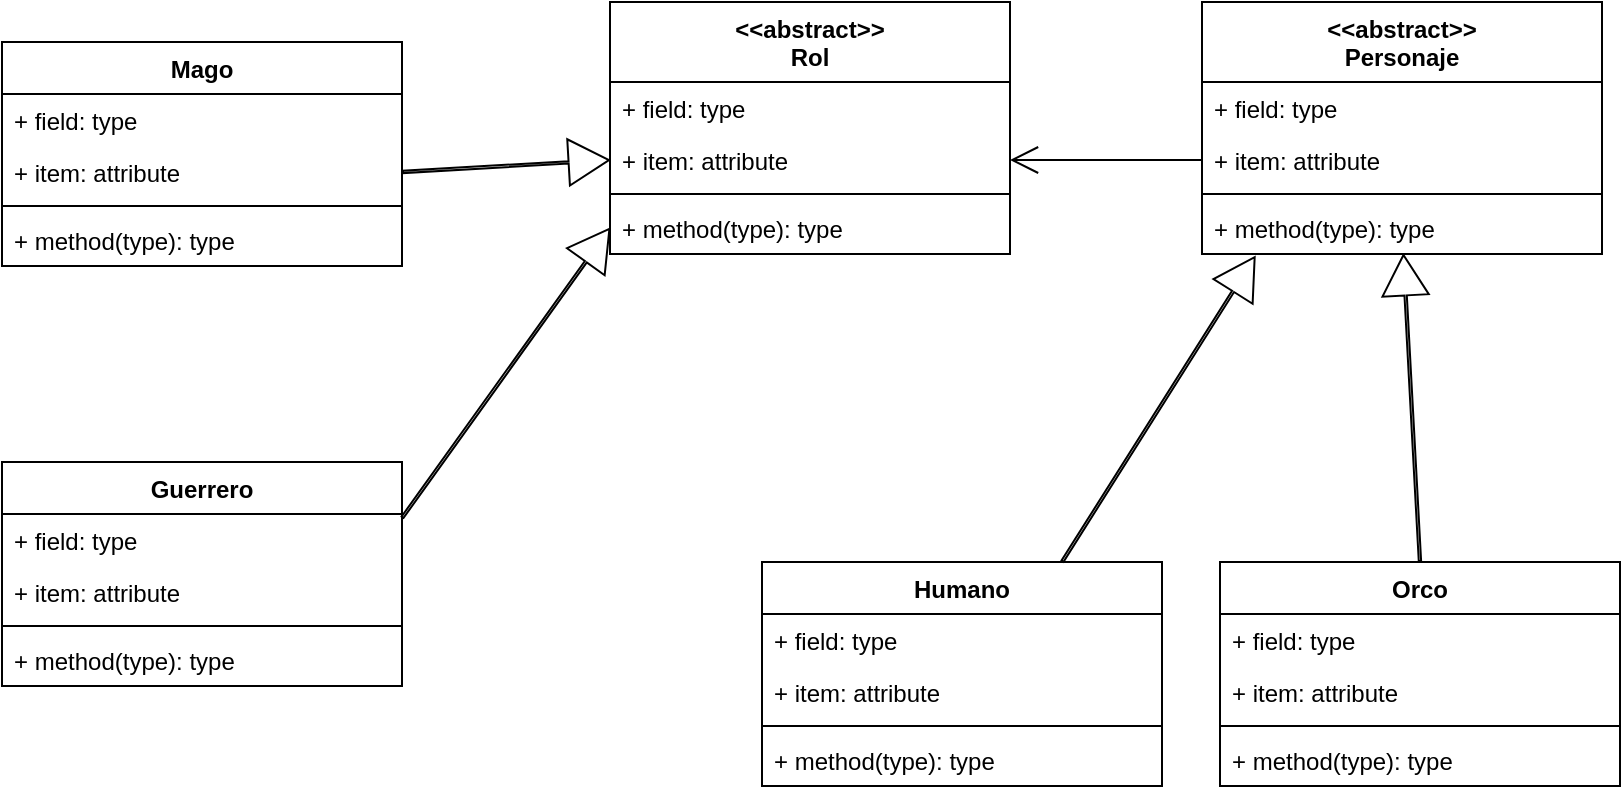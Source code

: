 <mxfile version="25.0.3">
  <diagram name="Página-1" id="3HuNfIoWD6EJc1vjBlc8">
    <mxGraphModel dx="1087" dy="874" grid="1" gridSize="10" guides="1" tooltips="1" connect="1" arrows="1" fold="1" page="1" pageScale="1" pageWidth="827" pageHeight="1169" math="0" shadow="0">
      <root>
        <mxCell id="0" />
        <mxCell id="1" parent="0" />
        <mxCell id="ZkOLrOUhAeONABFlKtyJ-6" value="Mago" style="swimlane;fontStyle=1;align=center;verticalAlign=top;childLayout=stackLayout;horizontal=1;startSize=26;horizontalStack=0;resizeParent=1;resizeParentMax=0;resizeLast=0;collapsible=1;marginBottom=0;whiteSpace=wrap;html=1;" vertex="1" parent="1">
          <mxGeometry x="10" y="160" width="200" height="112" as="geometry" />
        </mxCell>
        <mxCell id="ZkOLrOUhAeONABFlKtyJ-7" value="+ field: type" style="text;strokeColor=none;fillColor=none;align=left;verticalAlign=top;spacingLeft=4;spacingRight=4;overflow=hidden;rotatable=0;points=[[0,0.5],[1,0.5]];portConstraint=eastwest;whiteSpace=wrap;html=1;" vertex="1" parent="ZkOLrOUhAeONABFlKtyJ-6">
          <mxGeometry y="26" width="200" height="26" as="geometry" />
        </mxCell>
        <mxCell id="ZkOLrOUhAeONABFlKtyJ-5" value="+ item: attribute" style="text;strokeColor=none;fillColor=none;align=left;verticalAlign=top;spacingLeft=4;spacingRight=4;overflow=hidden;rotatable=0;points=[[0,0.5],[1,0.5]];portConstraint=eastwest;whiteSpace=wrap;html=1;" vertex="1" parent="ZkOLrOUhAeONABFlKtyJ-6">
          <mxGeometry y="52" width="200" height="26" as="geometry" />
        </mxCell>
        <mxCell id="ZkOLrOUhAeONABFlKtyJ-8" value="" style="line;strokeWidth=1;fillColor=none;align=left;verticalAlign=middle;spacingTop=-1;spacingLeft=3;spacingRight=3;rotatable=0;labelPosition=right;points=[];portConstraint=eastwest;strokeColor=inherit;" vertex="1" parent="ZkOLrOUhAeONABFlKtyJ-6">
          <mxGeometry y="78" width="200" height="8" as="geometry" />
        </mxCell>
        <mxCell id="ZkOLrOUhAeONABFlKtyJ-9" value="+ method(type): type" style="text;strokeColor=none;fillColor=none;align=left;verticalAlign=top;spacingLeft=4;spacingRight=4;overflow=hidden;rotatable=0;points=[[0,0.5],[1,0.5]];portConstraint=eastwest;whiteSpace=wrap;html=1;" vertex="1" parent="ZkOLrOUhAeONABFlKtyJ-6">
          <mxGeometry y="86" width="200" height="26" as="geometry" />
        </mxCell>
        <mxCell id="ZkOLrOUhAeONABFlKtyJ-10" value="Guerrero" style="swimlane;fontStyle=1;align=center;verticalAlign=top;childLayout=stackLayout;horizontal=1;startSize=26;horizontalStack=0;resizeParent=1;resizeParentMax=0;resizeLast=0;collapsible=1;marginBottom=0;whiteSpace=wrap;html=1;" vertex="1" parent="1">
          <mxGeometry x="10" y="370" width="200" height="112" as="geometry" />
        </mxCell>
        <mxCell id="ZkOLrOUhAeONABFlKtyJ-11" value="+ field: type" style="text;strokeColor=none;fillColor=none;align=left;verticalAlign=top;spacingLeft=4;spacingRight=4;overflow=hidden;rotatable=0;points=[[0,0.5],[1,0.5]];portConstraint=eastwest;whiteSpace=wrap;html=1;" vertex="1" parent="ZkOLrOUhAeONABFlKtyJ-10">
          <mxGeometry y="26" width="200" height="26" as="geometry" />
        </mxCell>
        <mxCell id="ZkOLrOUhAeONABFlKtyJ-12" value="+ item: attribute" style="text;strokeColor=none;fillColor=none;align=left;verticalAlign=top;spacingLeft=4;spacingRight=4;overflow=hidden;rotatable=0;points=[[0,0.5],[1,0.5]];portConstraint=eastwest;whiteSpace=wrap;html=1;" vertex="1" parent="ZkOLrOUhAeONABFlKtyJ-10">
          <mxGeometry y="52" width="200" height="26" as="geometry" />
        </mxCell>
        <mxCell id="ZkOLrOUhAeONABFlKtyJ-13" value="" style="line;strokeWidth=1;fillColor=none;align=left;verticalAlign=middle;spacingTop=-1;spacingLeft=3;spacingRight=3;rotatable=0;labelPosition=right;points=[];portConstraint=eastwest;strokeColor=inherit;" vertex="1" parent="ZkOLrOUhAeONABFlKtyJ-10">
          <mxGeometry y="78" width="200" height="8" as="geometry" />
        </mxCell>
        <mxCell id="ZkOLrOUhAeONABFlKtyJ-14" value="+ method(type): type" style="text;strokeColor=none;fillColor=none;align=left;verticalAlign=top;spacingLeft=4;spacingRight=4;overflow=hidden;rotatable=0;points=[[0,0.5],[1,0.5]];portConstraint=eastwest;whiteSpace=wrap;html=1;" vertex="1" parent="ZkOLrOUhAeONABFlKtyJ-10">
          <mxGeometry y="86" width="200" height="26" as="geometry" />
        </mxCell>
        <mxCell id="ZkOLrOUhAeONABFlKtyJ-15" value="&lt;div&gt;&amp;lt;&amp;lt;abstract&amp;gt;&amp;gt;&lt;/div&gt;Rol" style="swimlane;fontStyle=1;align=center;verticalAlign=top;childLayout=stackLayout;horizontal=1;startSize=40;horizontalStack=0;resizeParent=1;resizeParentMax=0;resizeLast=0;collapsible=1;marginBottom=0;whiteSpace=wrap;html=1;" vertex="1" parent="1">
          <mxGeometry x="314" y="140" width="200" height="126" as="geometry" />
        </mxCell>
        <mxCell id="ZkOLrOUhAeONABFlKtyJ-16" value="+ field: type" style="text;strokeColor=none;fillColor=none;align=left;verticalAlign=top;spacingLeft=4;spacingRight=4;overflow=hidden;rotatable=0;points=[[0,0.5],[1,0.5]];portConstraint=eastwest;whiteSpace=wrap;html=1;" vertex="1" parent="ZkOLrOUhAeONABFlKtyJ-15">
          <mxGeometry y="40" width="200" height="26" as="geometry" />
        </mxCell>
        <mxCell id="ZkOLrOUhAeONABFlKtyJ-17" value="+ item: attribute" style="text;strokeColor=none;fillColor=none;align=left;verticalAlign=top;spacingLeft=4;spacingRight=4;overflow=hidden;rotatable=0;points=[[0,0.5],[1,0.5]];portConstraint=eastwest;whiteSpace=wrap;html=1;" vertex="1" parent="ZkOLrOUhAeONABFlKtyJ-15">
          <mxGeometry y="66" width="200" height="26" as="geometry" />
        </mxCell>
        <mxCell id="ZkOLrOUhAeONABFlKtyJ-18" value="" style="line;strokeWidth=1;fillColor=none;align=left;verticalAlign=middle;spacingTop=-1;spacingLeft=3;spacingRight=3;rotatable=0;labelPosition=right;points=[];portConstraint=eastwest;strokeColor=inherit;" vertex="1" parent="ZkOLrOUhAeONABFlKtyJ-15">
          <mxGeometry y="92" width="200" height="8" as="geometry" />
        </mxCell>
        <mxCell id="ZkOLrOUhAeONABFlKtyJ-19" value="+ method(type): type" style="text;strokeColor=none;fillColor=none;align=left;verticalAlign=top;spacingLeft=4;spacingRight=4;overflow=hidden;rotatable=0;points=[[0,0.5],[1,0.5]];portConstraint=eastwest;whiteSpace=wrap;html=1;" vertex="1" parent="ZkOLrOUhAeONABFlKtyJ-15">
          <mxGeometry y="100" width="200" height="26" as="geometry" />
        </mxCell>
        <mxCell id="ZkOLrOUhAeONABFlKtyJ-20" value="&lt;div&gt;&amp;lt;&amp;lt;abstract&amp;gt;&amp;gt;&lt;/div&gt;Personaje" style="swimlane;fontStyle=1;align=center;verticalAlign=top;childLayout=stackLayout;horizontal=1;startSize=40;horizontalStack=0;resizeParent=1;resizeParentMax=0;resizeLast=0;collapsible=1;marginBottom=0;whiteSpace=wrap;html=1;" vertex="1" parent="1">
          <mxGeometry x="610" y="140" width="200" height="126" as="geometry" />
        </mxCell>
        <mxCell id="ZkOLrOUhAeONABFlKtyJ-21" value="+ field: type" style="text;strokeColor=none;fillColor=none;align=left;verticalAlign=top;spacingLeft=4;spacingRight=4;overflow=hidden;rotatable=0;points=[[0,0.5],[1,0.5]];portConstraint=eastwest;whiteSpace=wrap;html=1;" vertex="1" parent="ZkOLrOUhAeONABFlKtyJ-20">
          <mxGeometry y="40" width="200" height="26" as="geometry" />
        </mxCell>
        <mxCell id="ZkOLrOUhAeONABFlKtyJ-22" value="+ item: attribute" style="text;strokeColor=none;fillColor=none;align=left;verticalAlign=top;spacingLeft=4;spacingRight=4;overflow=hidden;rotatable=0;points=[[0,0.5],[1,0.5]];portConstraint=eastwest;whiteSpace=wrap;html=1;" vertex="1" parent="ZkOLrOUhAeONABFlKtyJ-20">
          <mxGeometry y="66" width="200" height="26" as="geometry" />
        </mxCell>
        <mxCell id="ZkOLrOUhAeONABFlKtyJ-23" value="" style="line;strokeWidth=1;fillColor=none;align=left;verticalAlign=middle;spacingTop=-1;spacingLeft=3;spacingRight=3;rotatable=0;labelPosition=right;points=[];portConstraint=eastwest;strokeColor=inherit;" vertex="1" parent="ZkOLrOUhAeONABFlKtyJ-20">
          <mxGeometry y="92" width="200" height="8" as="geometry" />
        </mxCell>
        <mxCell id="ZkOLrOUhAeONABFlKtyJ-24" value="+ method(type): type" style="text;strokeColor=none;fillColor=none;align=left;verticalAlign=top;spacingLeft=4;spacingRight=4;overflow=hidden;rotatable=0;points=[[0,0.5],[1,0.5]];portConstraint=eastwest;whiteSpace=wrap;html=1;" vertex="1" parent="ZkOLrOUhAeONABFlKtyJ-20">
          <mxGeometry y="100" width="200" height="26" as="geometry" />
        </mxCell>
        <mxCell id="ZkOLrOUhAeONABFlKtyJ-25" value="Orco" style="swimlane;fontStyle=1;align=center;verticalAlign=top;childLayout=stackLayout;horizontal=1;startSize=26;horizontalStack=0;resizeParent=1;resizeParentMax=0;resizeLast=0;collapsible=1;marginBottom=0;whiteSpace=wrap;html=1;" vertex="1" parent="1">
          <mxGeometry x="619" y="420" width="200" height="112" as="geometry" />
        </mxCell>
        <mxCell id="ZkOLrOUhAeONABFlKtyJ-26" value="+ field: type" style="text;strokeColor=none;fillColor=none;align=left;verticalAlign=top;spacingLeft=4;spacingRight=4;overflow=hidden;rotatable=0;points=[[0,0.5],[1,0.5]];portConstraint=eastwest;whiteSpace=wrap;html=1;" vertex="1" parent="ZkOLrOUhAeONABFlKtyJ-25">
          <mxGeometry y="26" width="200" height="26" as="geometry" />
        </mxCell>
        <mxCell id="ZkOLrOUhAeONABFlKtyJ-27" value="+ item: attribute" style="text;strokeColor=none;fillColor=none;align=left;verticalAlign=top;spacingLeft=4;spacingRight=4;overflow=hidden;rotatable=0;points=[[0,0.5],[1,0.5]];portConstraint=eastwest;whiteSpace=wrap;html=1;" vertex="1" parent="ZkOLrOUhAeONABFlKtyJ-25">
          <mxGeometry y="52" width="200" height="26" as="geometry" />
        </mxCell>
        <mxCell id="ZkOLrOUhAeONABFlKtyJ-28" value="" style="line;strokeWidth=1;fillColor=none;align=left;verticalAlign=middle;spacingTop=-1;spacingLeft=3;spacingRight=3;rotatable=0;labelPosition=right;points=[];portConstraint=eastwest;strokeColor=inherit;" vertex="1" parent="ZkOLrOUhAeONABFlKtyJ-25">
          <mxGeometry y="78" width="200" height="8" as="geometry" />
        </mxCell>
        <mxCell id="ZkOLrOUhAeONABFlKtyJ-29" value="+ method(type): type" style="text;strokeColor=none;fillColor=none;align=left;verticalAlign=top;spacingLeft=4;spacingRight=4;overflow=hidden;rotatable=0;points=[[0,0.5],[1,0.5]];portConstraint=eastwest;whiteSpace=wrap;html=1;" vertex="1" parent="ZkOLrOUhAeONABFlKtyJ-25">
          <mxGeometry y="86" width="200" height="26" as="geometry" />
        </mxCell>
        <mxCell id="ZkOLrOUhAeONABFlKtyJ-30" value="Humano" style="swimlane;fontStyle=1;align=center;verticalAlign=top;childLayout=stackLayout;horizontal=1;startSize=26;horizontalStack=0;resizeParent=1;resizeParentMax=0;resizeLast=0;collapsible=1;marginBottom=0;whiteSpace=wrap;html=1;" vertex="1" parent="1">
          <mxGeometry x="390" y="420" width="200" height="112" as="geometry" />
        </mxCell>
        <mxCell id="ZkOLrOUhAeONABFlKtyJ-31" value="+ field: type" style="text;strokeColor=none;fillColor=none;align=left;verticalAlign=top;spacingLeft=4;spacingRight=4;overflow=hidden;rotatable=0;points=[[0,0.5],[1,0.5]];portConstraint=eastwest;whiteSpace=wrap;html=1;" vertex="1" parent="ZkOLrOUhAeONABFlKtyJ-30">
          <mxGeometry y="26" width="200" height="26" as="geometry" />
        </mxCell>
        <mxCell id="ZkOLrOUhAeONABFlKtyJ-32" value="+ item: attribute" style="text;strokeColor=none;fillColor=none;align=left;verticalAlign=top;spacingLeft=4;spacingRight=4;overflow=hidden;rotatable=0;points=[[0,0.5],[1,0.5]];portConstraint=eastwest;whiteSpace=wrap;html=1;" vertex="1" parent="ZkOLrOUhAeONABFlKtyJ-30">
          <mxGeometry y="52" width="200" height="26" as="geometry" />
        </mxCell>
        <mxCell id="ZkOLrOUhAeONABFlKtyJ-33" value="" style="line;strokeWidth=1;fillColor=none;align=left;verticalAlign=middle;spacingTop=-1;spacingLeft=3;spacingRight=3;rotatable=0;labelPosition=right;points=[];portConstraint=eastwest;strokeColor=inherit;" vertex="1" parent="ZkOLrOUhAeONABFlKtyJ-30">
          <mxGeometry y="78" width="200" height="8" as="geometry" />
        </mxCell>
        <mxCell id="ZkOLrOUhAeONABFlKtyJ-34" value="+ method(type): type" style="text;strokeColor=none;fillColor=none;align=left;verticalAlign=top;spacingLeft=4;spacingRight=4;overflow=hidden;rotatable=0;points=[[0,0.5],[1,0.5]];portConstraint=eastwest;whiteSpace=wrap;html=1;" vertex="1" parent="ZkOLrOUhAeONABFlKtyJ-30">
          <mxGeometry y="86" width="200" height="26" as="geometry" />
        </mxCell>
        <mxCell id="ZkOLrOUhAeONABFlKtyJ-36" value="" style="endArrow=block;html=1;rounded=0;exitX=1;exitY=0.25;exitDx=0;exitDy=0;entryX=0;entryY=0.5;entryDx=0;entryDy=0;endWidth=21;shape=flexArrow;width=1.176;endSize=6.412;" edge="1" parent="1" source="ZkOLrOUhAeONABFlKtyJ-10" target="ZkOLrOUhAeONABFlKtyJ-19">
          <mxGeometry width="50" height="50" relative="1" as="geometry">
            <mxPoint x="210.0" y="482" as="sourcePoint" />
            <mxPoint x="314" y="292" as="targetPoint" />
          </mxGeometry>
        </mxCell>
        <mxCell id="ZkOLrOUhAeONABFlKtyJ-37" value="" style="endArrow=open;endFill=1;endSize=12;html=1;rounded=0;exitX=0;exitY=0.5;exitDx=0;exitDy=0;entryX=1;entryY=0.5;entryDx=0;entryDy=0;" edge="1" parent="1" source="ZkOLrOUhAeONABFlKtyJ-22" target="ZkOLrOUhAeONABFlKtyJ-17">
          <mxGeometry width="160" relative="1" as="geometry">
            <mxPoint x="260" y="400" as="sourcePoint" />
            <mxPoint x="420" y="400" as="targetPoint" />
          </mxGeometry>
        </mxCell>
        <mxCell id="ZkOLrOUhAeONABFlKtyJ-43" value="" style="endArrow=block;html=1;rounded=0;exitX=0.75;exitY=0;exitDx=0;exitDy=0;entryX=0.133;entryY=1.045;entryDx=0;entryDy=0;endWidth=21;shape=flexArrow;width=1.176;endSize=6.412;entryPerimeter=0;" edge="1" parent="1" source="ZkOLrOUhAeONABFlKtyJ-30" target="ZkOLrOUhAeONABFlKtyJ-24">
          <mxGeometry width="50" height="50" relative="1" as="geometry">
            <mxPoint x="414" y="395" as="sourcePoint" />
            <mxPoint x="518" y="250" as="targetPoint" />
          </mxGeometry>
        </mxCell>
        <mxCell id="ZkOLrOUhAeONABFlKtyJ-44" value="" style="endArrow=block;html=1;rounded=0;exitX=0.5;exitY=0;exitDx=0;exitDy=0;endWidth=21;shape=flexArrow;width=1.176;endSize=6.412;" edge="1" parent="1" source="ZkOLrOUhAeONABFlKtyJ-25" target="ZkOLrOUhAeONABFlKtyJ-24">
          <mxGeometry width="50" height="50" relative="1" as="geometry">
            <mxPoint x="550" y="430" as="sourcePoint" />
            <mxPoint x="647" y="277" as="targetPoint" />
          </mxGeometry>
        </mxCell>
        <mxCell id="ZkOLrOUhAeONABFlKtyJ-45" value="" style="endArrow=block;html=1;rounded=0;exitX=1;exitY=0.5;exitDx=0;exitDy=0;entryX=0;entryY=0.5;entryDx=0;entryDy=0;endWidth=21;shape=flexArrow;width=1.176;endSize=6.412;" edge="1" parent="1" source="ZkOLrOUhAeONABFlKtyJ-5" target="ZkOLrOUhAeONABFlKtyJ-17">
          <mxGeometry width="50" height="50" relative="1" as="geometry">
            <mxPoint x="220" y="408" as="sourcePoint" />
            <mxPoint x="324" y="263" as="targetPoint" />
          </mxGeometry>
        </mxCell>
      </root>
    </mxGraphModel>
  </diagram>
</mxfile>
